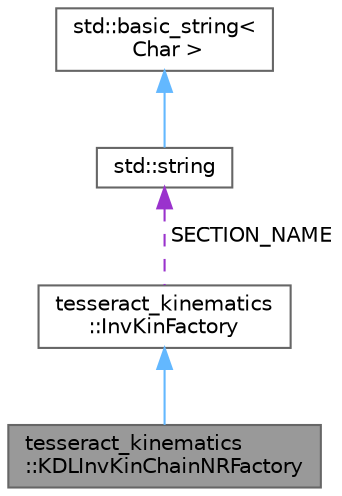 digraph "tesseract_kinematics::KDLInvKinChainNRFactory"
{
 // LATEX_PDF_SIZE
  bgcolor="transparent";
  edge [fontname=Helvetica,fontsize=10,labelfontname=Helvetica,labelfontsize=10];
  node [fontname=Helvetica,fontsize=10,shape=box,height=0.2,width=0.4];
  Node1 [label="tesseract_kinematics\l::KDLInvKinChainNRFactory",height=0.2,width=0.4,color="gray40", fillcolor="grey60", style="filled", fontcolor="black",tooltip=" "];
  Node2 -> Node1 [dir="back",color="steelblue1",style="solid"];
  Node2 [label="tesseract_kinematics\l::InvKinFactory",height=0.2,width=0.4,color="gray40", fillcolor="white", style="filled",URL="$dd/d6d/classtesseract__kinematics_1_1InvKinFactory.html",tooltip="Define a inverse kinematics plugin which the factory can create an instance."];
  Node3 -> Node2 [dir="back",color="darkorchid3",style="dashed",label=" SECTION_NAME" ];
  Node3 [label="std::string",height=0.2,width=0.4,color="gray40", fillcolor="white", style="filled",tooltip=" "];
  Node4 -> Node3 [dir="back",color="steelblue1",style="solid"];
  Node4 [label="std::basic_string\<\l Char \>",height=0.2,width=0.4,color="gray40", fillcolor="white", style="filled",tooltip=" "];
}
